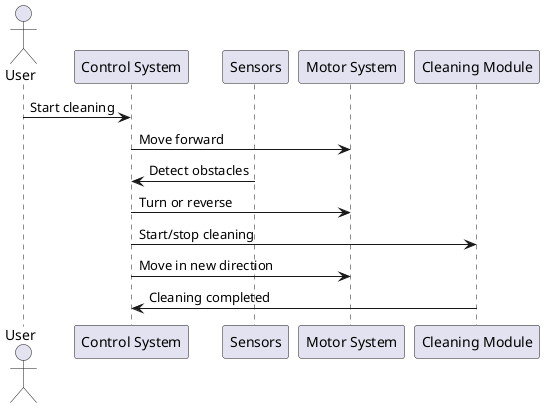 @startuml "Robot Process"
actor User
participant "Control System" as CS
participant "Sensors" as S
participant "Motor System" as MS
participant "Cleaning Module" as CM

User -> CS: Start cleaning
CS -> MS: Move forward
S -> CS: Detect obstacles
CS -> MS: Turn or reverse
CS -> CM: Start/stop cleaning
CS -> MS: Move in new direction
CM -> CS: Cleaning completed
@enduml
